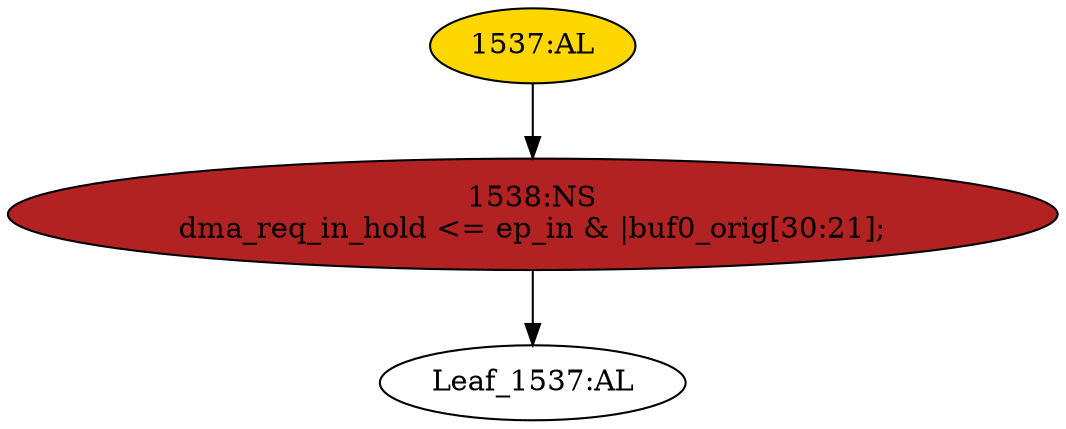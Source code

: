 strict digraph "" {
	node [label="\N"];
	"1538:NS"	 [ast="<pyverilog.vparser.ast.NonblockingSubstitution object at 0x7f0a38ebae50>",
		fillcolor=firebrick,
		label="1538:NS
dma_req_in_hold <= ep_in & |buf0_orig[30:21];",
		statements="[<pyverilog.vparser.ast.NonblockingSubstitution object at 0x7f0a38ebae50>]",
		style=filled,
		typ=NonblockingSubstitution];
	"Leaf_1537:AL"	 [def_var="['dma_req_in_hold']",
		label="Leaf_1537:AL"];
	"1538:NS" -> "Leaf_1537:AL"	 [cond="[]",
		lineno=None];
	"1537:AL"	 [ast="<pyverilog.vparser.ast.Always object at 0x7f0a38dab190>",
		clk_sens=False,
		fillcolor=gold,
		label="1537:AL",
		sens="['wclk']",
		statements="[]",
		style=filled,
		typ=Always,
		use_var="['buf0_orig', 'ep_in']"];
	"1537:AL" -> "1538:NS"	 [cond="[]",
		lineno=None];
}
